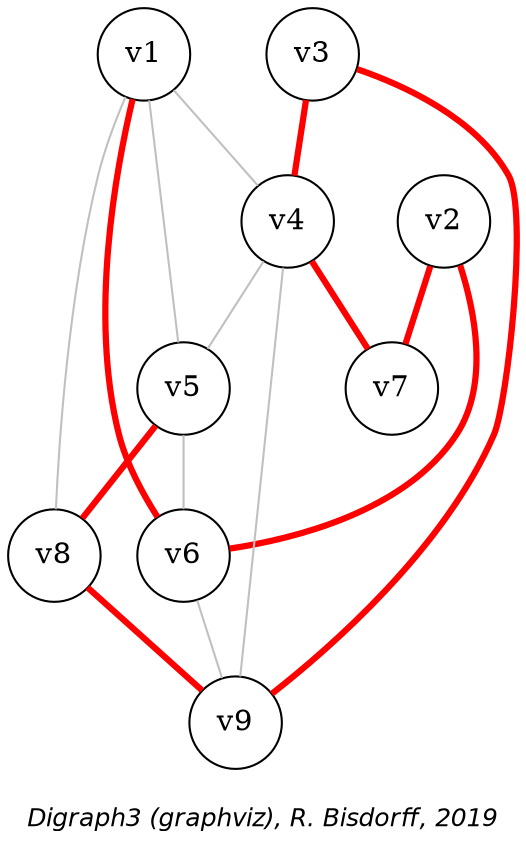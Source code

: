strict graph G {
graph [ fontname = "Helvetica-Oblique",
 fontsize = 12,
 label = "\nDigraph3 (graphviz), R. Bisdorff, 2019", size="7,7"];
n1 [shape = "circle", label = "v1"];
n2 [shape = "circle", label = "v2"];
n3 [shape = "circle", label = "v3"];
n4 [shape = "circle", label = "v4"];
n5 [shape = "circle", label = "v5"];
n6 [shape = "circle", label = "v6"];
n7 [shape = "circle", label = "v7"];
n8 [shape = "circle", label = "v8"];
n9 [shape = "circle", label = "v9"];
n1-- n4 [dir=both, color=grey, arrowhead=none, arrowtail=none] ;
n1-- n5 [dir=both, color=grey, arrowhead=none, arrowtail=none] ;
n1-- n6 [dir=both,style="setlinewidth(3)",color=red, arrowhead=none, arrowtail=none] ;
n1-- n8 [dir=both, color=grey, arrowhead=none, arrowtail=none] ;
n2-- n6 [dir=both,style="setlinewidth(3)",color=red, arrowhead=none, arrowtail=none] ;
n2-- n7 [dir=both,style="setlinewidth(3)",color=red, arrowhead=none, arrowtail=none] ;
n3-- n4 [dir=both,style="setlinewidth(3)",color=red, arrowhead=none, arrowtail=none] ;
n3-- n9 [dir=both,style="setlinewidth(3)",color=red, arrowhead=none, arrowtail=none] ;
n4-- n5 [dir=both, color=grey, arrowhead=none, arrowtail=none] ;
n4-- n7 [dir=both,style="setlinewidth(3)",color=red, arrowhead=none, arrowtail=none] ;
n4-- n9 [dir=both, color=grey, arrowhead=none, arrowtail=none] ;
n5-- n6 [dir=both, color=grey, arrowhead=none, arrowtail=none] ;
n5-- n8 [dir=both,style="setlinewidth(3)",color=red, arrowhead=none, arrowtail=none] ;
n6-- n9 [dir=both, color=grey, arrowhead=none, arrowtail=none] ;
n8-- n9 [dir=both,style="setlinewidth(3)",color=red, arrowhead=none, arrowtail=none] ;
}
